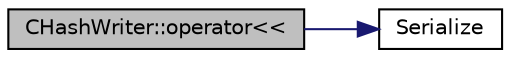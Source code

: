 digraph "CHashWriter::operator&lt;&lt;"
{
  edge [fontname="Helvetica",fontsize="10",labelfontname="Helvetica",labelfontsize="10"];
  node [fontname="Helvetica",fontsize="10",shape=record];
  rankdir="LR";
  Node41 [label="CHashWriter::operator\<\<",height=0.2,width=0.4,color="black", fillcolor="grey75", style="filled", fontcolor="black"];
  Node41 -> Node42 [color="midnightblue",fontsize="10",style="solid",fontname="Helvetica"];
  Node42 [label="Serialize",height=0.2,width=0.4,color="black", fillcolor="white", style="filled",URL="$df/d9d/serialize_8h.html#a57a07500f5e1eb9589dc8d57bbd73a18"];
}
